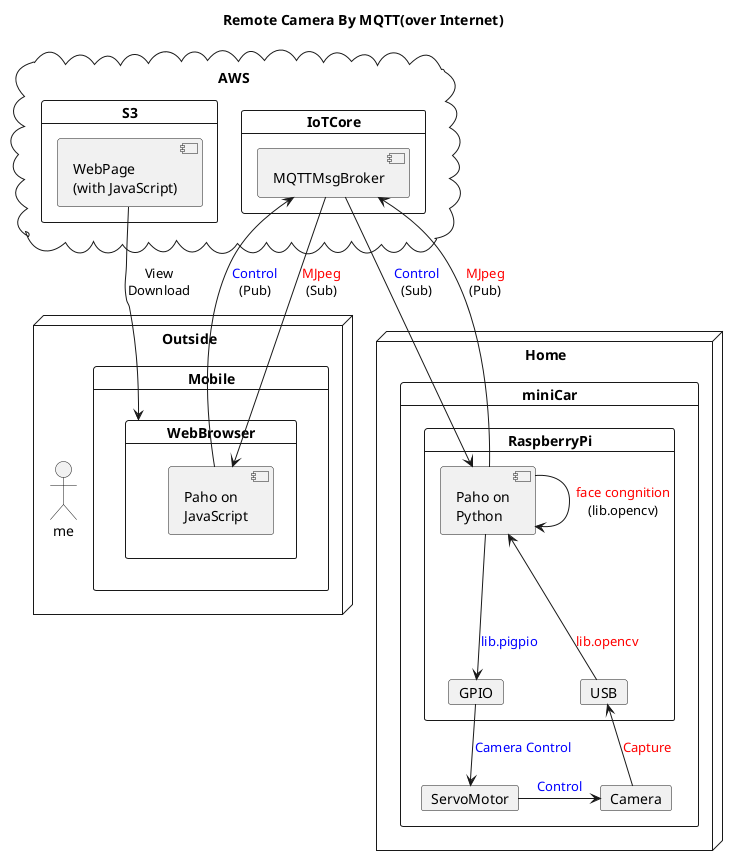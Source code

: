 @startuml image
title Remote Camera By MQTT(over Internet)
cloud AWS{
    card S3{
        component "WebPage\n(with JavaScript)" as WebPage
    }
    card IoTCore{
        component MQTTMsgBroker
    }
}
node Outside{
    actor me
    card Mobile{
        card WebBrowser{
            component "Paho on\nJavaScript" as JsPaho
        }
    }
}
node Home{
    card miniCar{
        card RaspberryPi{
            component "Paho on\nPython" as PythonPaho
            card GPIO
            card USB
        }
        card ServoMotor
        card Camera
    }
}
WebBrowser<-up-WebPage:View\nDownload
JsPaho-up->MQTTMsgBroker:<font color=blue>Control\n(Pub)
JsPaho<-up-MQTTMsgBroker:<font color=red>MJpeg\n(Sub) 
PythonPaho<-up-MQTTMsgBroker:<font color=blue>Control\n(Sub)
PythonPaho-up->MQTTMsgBroker:<font color=red>MJpeg\n(Pub)
PythonPaho-->GPIO:<font color=blue>lib.pigpio
PythonPaho<--USB:<font color=red>lib.opencv
PythonPaho->PythonPaho:<font color=red>face congnition\n(lib.opencv)
GPIO-->ServoMotor:<font color=blue>Camera Control
ServoMotor->Camera:<font color=blue>Control
USB<--Camera:<font color=red>Capture
@enduml

